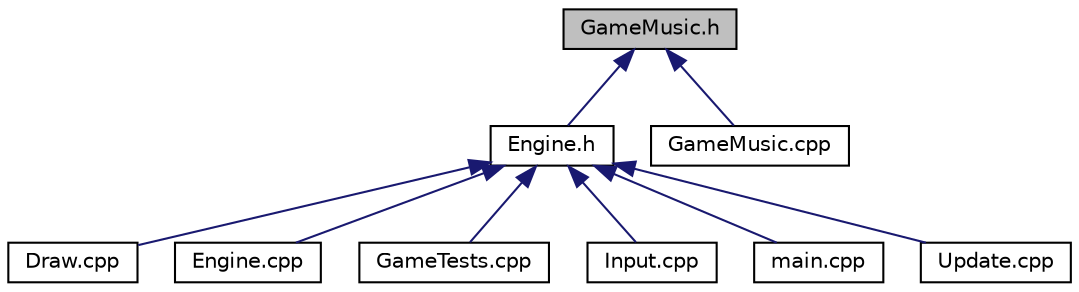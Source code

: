 digraph "GameMusic.h"
{
  edge [fontname="Helvetica",fontsize="10",labelfontname="Helvetica",labelfontsize="10"];
  node [fontname="Helvetica",fontsize="10",shape=record];
  Node2 [label="GameMusic.h",height=0.2,width=0.4,color="black", fillcolor="grey75", style="filled", fontcolor="black"];
  Node2 -> Node3 [dir="back",color="midnightblue",fontsize="10",style="solid"];
  Node3 [label="Engine.h",height=0.2,width=0.4,color="black", fillcolor="white", style="filled",URL="$_engine_8h.html",tooltip="The engine is an instance of the game itself. The engine is the interface to the player, with the play window and player input. "];
  Node3 -> Node4 [dir="back",color="midnightblue",fontsize="10",style="solid"];
  Node4 [label="Draw.cpp",height=0.2,width=0.4,color="black", fillcolor="white", style="filled",URL="$_draw_8cpp.html"];
  Node3 -> Node5 [dir="back",color="midnightblue",fontsize="10",style="solid"];
  Node5 [label="Engine.cpp",height=0.2,width=0.4,color="black", fillcolor="white", style="filled",URL="$_engine_8cpp.html"];
  Node3 -> Node6 [dir="back",color="midnightblue",fontsize="10",style="solid"];
  Node6 [label="GameTests.cpp",height=0.2,width=0.4,color="black", fillcolor="white", style="filled",URL="$_game_tests_8cpp.html"];
  Node3 -> Node7 [dir="back",color="midnightblue",fontsize="10",style="solid"];
  Node7 [label="Input.cpp",height=0.2,width=0.4,color="black", fillcolor="white", style="filled",URL="$_input_8cpp.html"];
  Node3 -> Node8 [dir="back",color="midnightblue",fontsize="10",style="solid"];
  Node8 [label="main.cpp",height=0.2,width=0.4,color="black", fillcolor="white", style="filled",URL="$main_8cpp.html"];
  Node3 -> Node9 [dir="back",color="midnightblue",fontsize="10",style="solid"];
  Node9 [label="Update.cpp",height=0.2,width=0.4,color="black", fillcolor="white", style="filled",URL="$_update_8cpp.html"];
  Node2 -> Node10 [dir="back",color="midnightblue",fontsize="10",style="solid"];
  Node10 [label="GameMusic.cpp",height=0.2,width=0.4,color="black", fillcolor="white", style="filled",URL="$_game_music_8cpp.html"];
}
